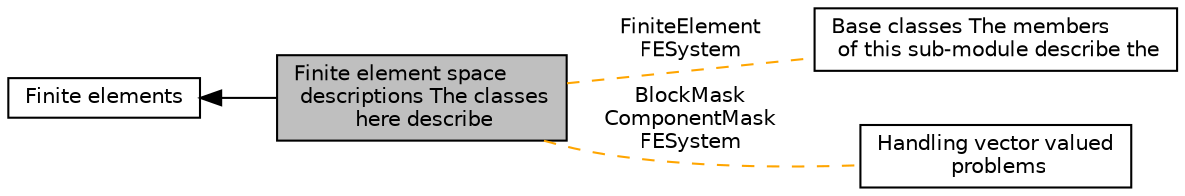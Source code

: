 digraph "Finite element space descriptions The classes here describe"
{
  edge [fontname="Helvetica",fontsize="10",labelfontname="Helvetica",labelfontsize="10"];
  node [fontname="Helvetica",fontsize="10",shape=box];
  rankdir=LR;
  Node4 [label="Base classes The members\l of this sub-module describe the",height=0.2,width=0.4,color="black", fillcolor="white", style="filled",URL="$group__febase.html",tooltip="implementation mechanics of finite element classes, without actually implementing a concrete element...."];
  Node2 [label="Finite elements",height=0.2,width=0.4,color="black", fillcolor="white", style="filled",URL="$group__feall.html",tooltip="All classes related to shape functions and to access to shape functions. This concerns the actual val..."];
  Node3 [label="Handling vector valued\l problems",height=0.2,width=0.4,color="black", fillcolor="white", style="filled",URL="$group__vector__valued.html",tooltip="Vector-valued problems are systems of partial differential equations. These are problems where the so..."];
  Node1 [label="Finite element space\l descriptions The classes\l here describe",height=0.2,width=0.4,color="black", fillcolor="grey75", style="filled", fontcolor="black",tooltip="finite element spaces, such as the simplest Q1 (bi-/trilinear) spaces, and higher order Lagrangian sp..."];
  Node2->Node1 [shape=plaintext, dir="back", style="solid"];
  Node1->Node3 [shape=plaintext, label="BlockMask\nComponentMask\nFESystem", color="orange", dir="none", style="dashed"];
  Node1->Node4 [shape=plaintext, label="FiniteElement\nFESystem", color="orange", dir="none", style="dashed"];
}
